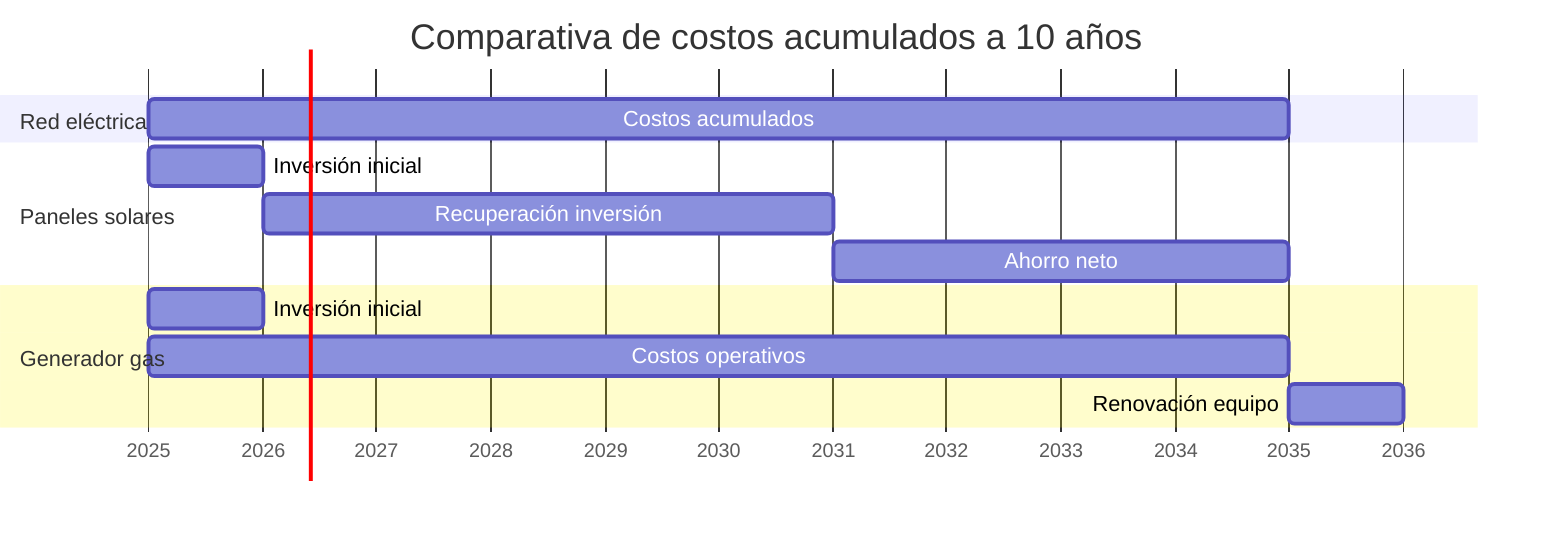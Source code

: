 gantt
    title Comparativa de costos acumulados a 10 años
    dateFormat YYYY
    axisFormat %Y
    
    section Red eléctrica
    Costos acumulados    :2025, 10y
    
    section Paneles solares
    Inversión inicial    :2025, 1y
    Recuperación inversión :2026, 5y
    Ahorro neto          :2031, 4y
    
    section Generador gas
    Inversión inicial    :2025, 1y
    Costos operativos    :2025, 10y
    Renovación equipo    :2035, 1y
